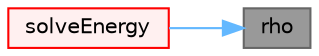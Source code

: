 digraph "rho"
{
 // LATEX_PDF_SIZE
  bgcolor="transparent";
  edge [fontname=Helvetica,fontsize=10,labelfontname=Helvetica,labelfontsize=10];
  node [fontname=Helvetica,fontsize=10,shape=box,height=0.2,width=0.4];
  rankdir="RL";
  Node1 [id="Node000001",label="rho",height=0.2,width=0.4,color="gray40", fillcolor="grey60", style="filled", fontcolor="black",tooltip=" "];
  Node1 -> Node2 [id="edge1_Node000001_Node000002",dir="back",color="steelblue1",style="solid",tooltip=" "];
  Node2 [id="Node000002",label="solveEnergy",height=0.2,width=0.4,color="red", fillcolor="#FFF0F0", style="filled",URL="$classFoam_1_1regionModels_1_1thermalBaffleModels_1_1thermalBaffle.html#a533e6e7fb2c00cd976a89d545355000c",tooltip=" "];
}
